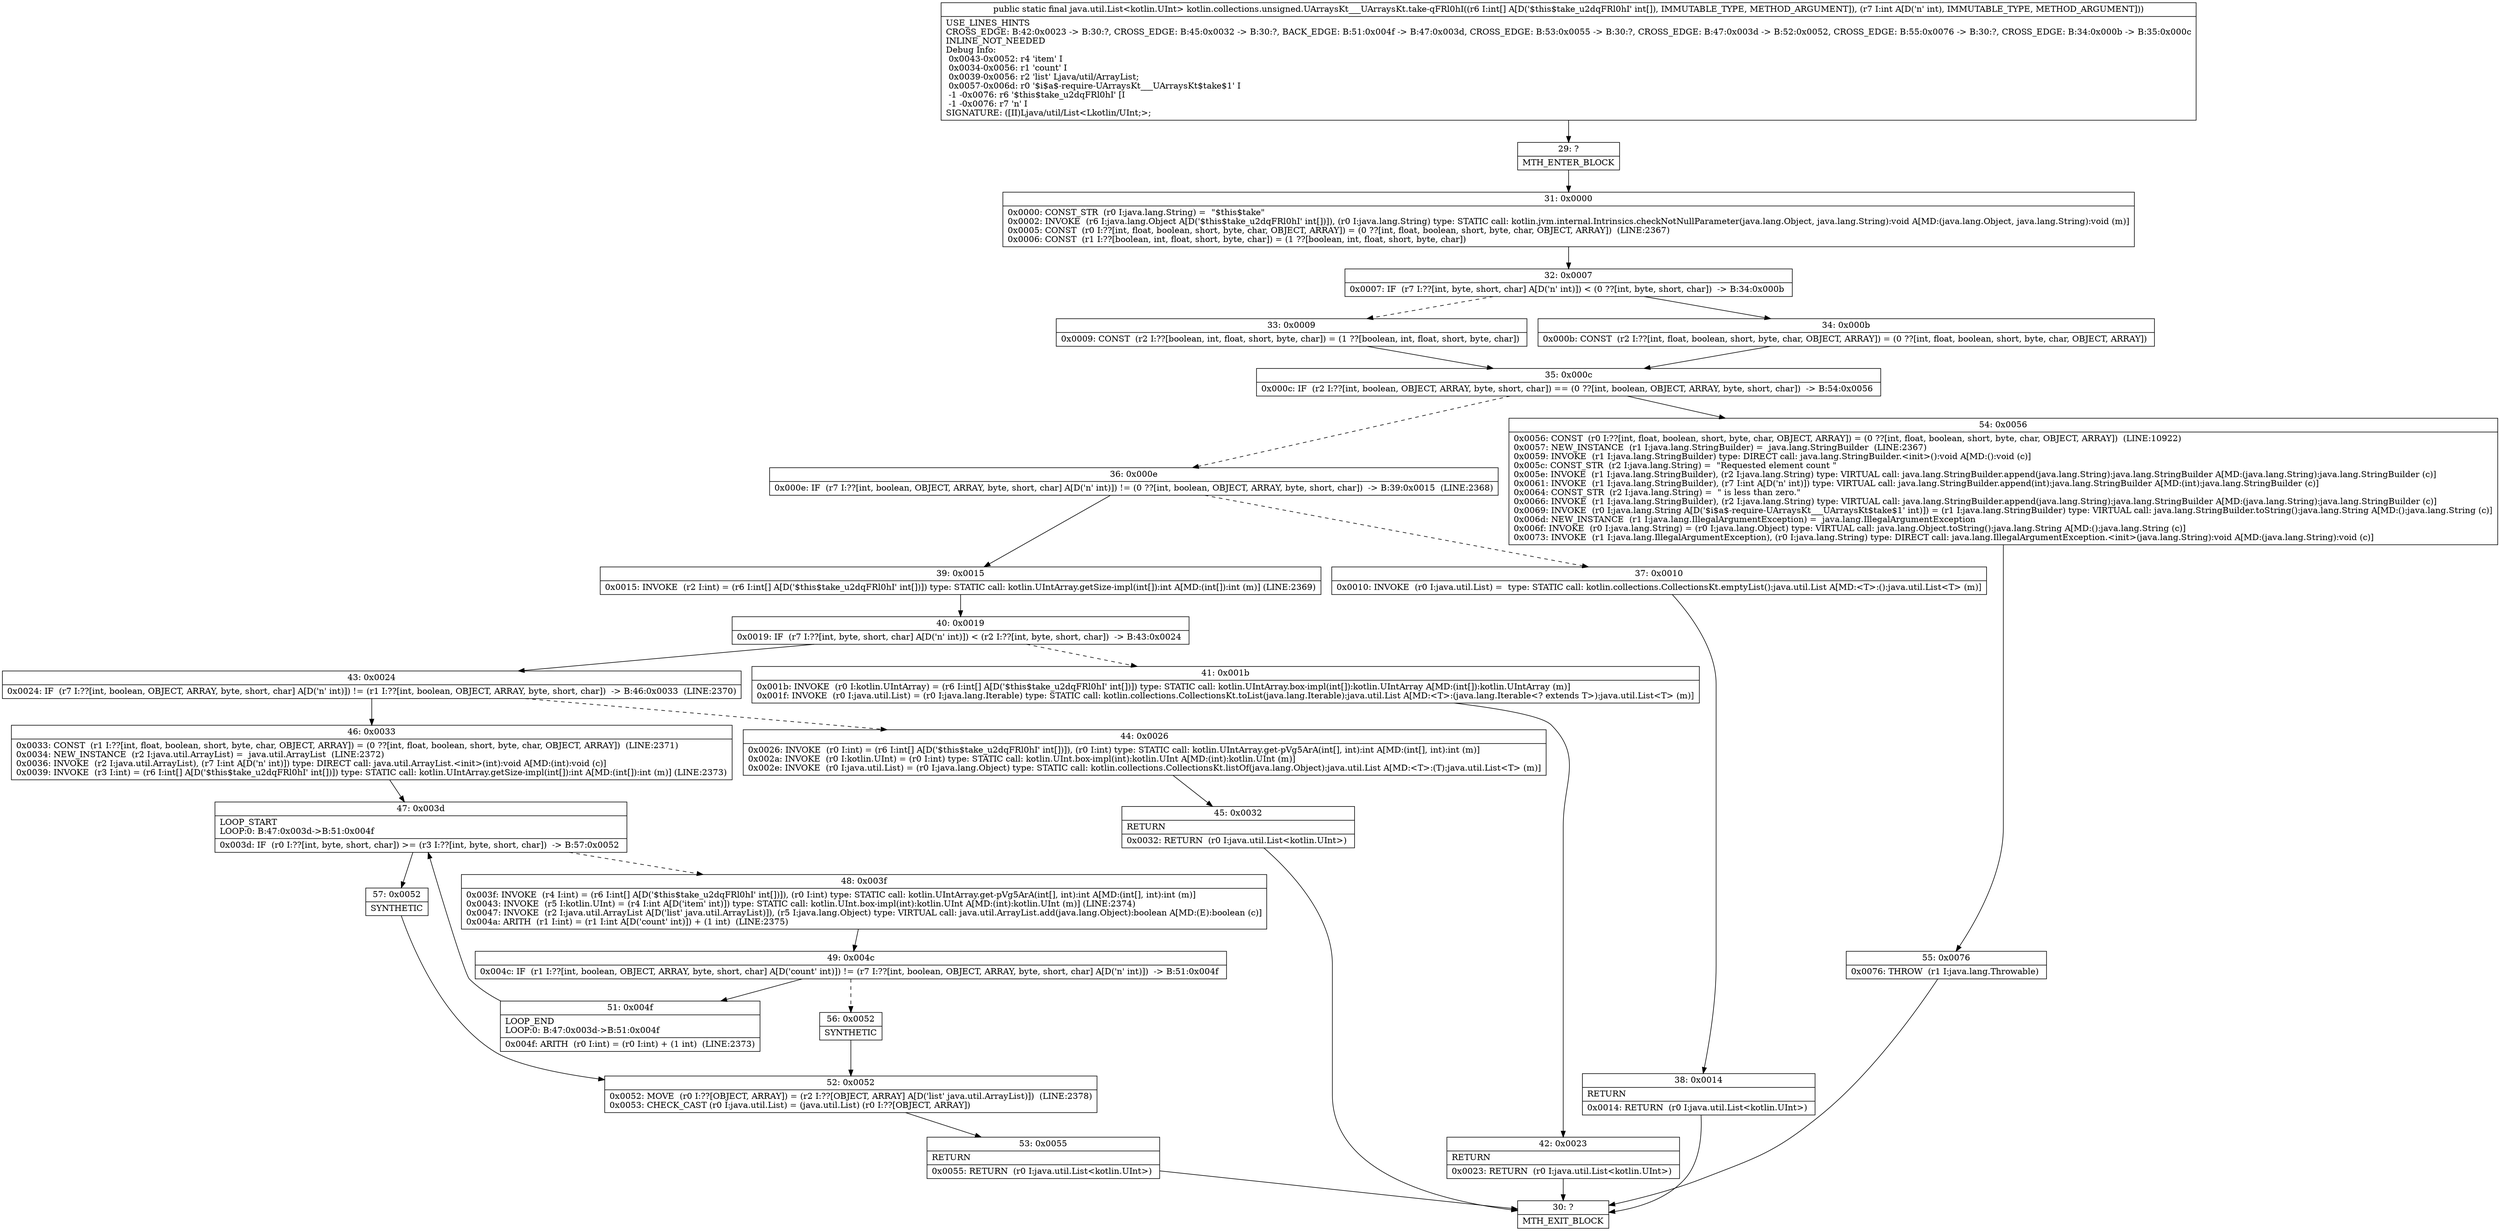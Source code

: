 digraph "CFG forkotlin.collections.unsigned.UArraysKt___UArraysKt.take\-qFRl0hI([II)Ljava\/util\/List;" {
Node_29 [shape=record,label="{29\:\ ?|MTH_ENTER_BLOCK\l}"];
Node_31 [shape=record,label="{31\:\ 0x0000|0x0000: CONST_STR  (r0 I:java.lang.String) =  \"$this$take\" \l0x0002: INVOKE  (r6 I:java.lang.Object A[D('$this$take_u2dqFRl0hI' int[])]), (r0 I:java.lang.String) type: STATIC call: kotlin.jvm.internal.Intrinsics.checkNotNullParameter(java.lang.Object, java.lang.String):void A[MD:(java.lang.Object, java.lang.String):void (m)]\l0x0005: CONST  (r0 I:??[int, float, boolean, short, byte, char, OBJECT, ARRAY]) = (0 ??[int, float, boolean, short, byte, char, OBJECT, ARRAY])  (LINE:2367)\l0x0006: CONST  (r1 I:??[boolean, int, float, short, byte, char]) = (1 ??[boolean, int, float, short, byte, char]) \l}"];
Node_32 [shape=record,label="{32\:\ 0x0007|0x0007: IF  (r7 I:??[int, byte, short, char] A[D('n' int)]) \< (0 ??[int, byte, short, char])  \-\> B:34:0x000b \l}"];
Node_33 [shape=record,label="{33\:\ 0x0009|0x0009: CONST  (r2 I:??[boolean, int, float, short, byte, char]) = (1 ??[boolean, int, float, short, byte, char]) \l}"];
Node_35 [shape=record,label="{35\:\ 0x000c|0x000c: IF  (r2 I:??[int, boolean, OBJECT, ARRAY, byte, short, char]) == (0 ??[int, boolean, OBJECT, ARRAY, byte, short, char])  \-\> B:54:0x0056 \l}"];
Node_36 [shape=record,label="{36\:\ 0x000e|0x000e: IF  (r7 I:??[int, boolean, OBJECT, ARRAY, byte, short, char] A[D('n' int)]) != (0 ??[int, boolean, OBJECT, ARRAY, byte, short, char])  \-\> B:39:0x0015  (LINE:2368)\l}"];
Node_37 [shape=record,label="{37\:\ 0x0010|0x0010: INVOKE  (r0 I:java.util.List) =  type: STATIC call: kotlin.collections.CollectionsKt.emptyList():java.util.List A[MD:\<T\>:():java.util.List\<T\> (m)]\l}"];
Node_38 [shape=record,label="{38\:\ 0x0014|RETURN\l|0x0014: RETURN  (r0 I:java.util.List\<kotlin.UInt\>) \l}"];
Node_30 [shape=record,label="{30\:\ ?|MTH_EXIT_BLOCK\l}"];
Node_39 [shape=record,label="{39\:\ 0x0015|0x0015: INVOKE  (r2 I:int) = (r6 I:int[] A[D('$this$take_u2dqFRl0hI' int[])]) type: STATIC call: kotlin.UIntArray.getSize\-impl(int[]):int A[MD:(int[]):int (m)] (LINE:2369)\l}"];
Node_40 [shape=record,label="{40\:\ 0x0019|0x0019: IF  (r7 I:??[int, byte, short, char] A[D('n' int)]) \< (r2 I:??[int, byte, short, char])  \-\> B:43:0x0024 \l}"];
Node_41 [shape=record,label="{41\:\ 0x001b|0x001b: INVOKE  (r0 I:kotlin.UIntArray) = (r6 I:int[] A[D('$this$take_u2dqFRl0hI' int[])]) type: STATIC call: kotlin.UIntArray.box\-impl(int[]):kotlin.UIntArray A[MD:(int[]):kotlin.UIntArray (m)]\l0x001f: INVOKE  (r0 I:java.util.List) = (r0 I:java.lang.Iterable) type: STATIC call: kotlin.collections.CollectionsKt.toList(java.lang.Iterable):java.util.List A[MD:\<T\>:(java.lang.Iterable\<? extends T\>):java.util.List\<T\> (m)]\l}"];
Node_42 [shape=record,label="{42\:\ 0x0023|RETURN\l|0x0023: RETURN  (r0 I:java.util.List\<kotlin.UInt\>) \l}"];
Node_43 [shape=record,label="{43\:\ 0x0024|0x0024: IF  (r7 I:??[int, boolean, OBJECT, ARRAY, byte, short, char] A[D('n' int)]) != (r1 I:??[int, boolean, OBJECT, ARRAY, byte, short, char])  \-\> B:46:0x0033  (LINE:2370)\l}"];
Node_44 [shape=record,label="{44\:\ 0x0026|0x0026: INVOKE  (r0 I:int) = (r6 I:int[] A[D('$this$take_u2dqFRl0hI' int[])]), (r0 I:int) type: STATIC call: kotlin.UIntArray.get\-pVg5ArA(int[], int):int A[MD:(int[], int):int (m)]\l0x002a: INVOKE  (r0 I:kotlin.UInt) = (r0 I:int) type: STATIC call: kotlin.UInt.box\-impl(int):kotlin.UInt A[MD:(int):kotlin.UInt (m)]\l0x002e: INVOKE  (r0 I:java.util.List) = (r0 I:java.lang.Object) type: STATIC call: kotlin.collections.CollectionsKt.listOf(java.lang.Object):java.util.List A[MD:\<T\>:(T):java.util.List\<T\> (m)]\l}"];
Node_45 [shape=record,label="{45\:\ 0x0032|RETURN\l|0x0032: RETURN  (r0 I:java.util.List\<kotlin.UInt\>) \l}"];
Node_46 [shape=record,label="{46\:\ 0x0033|0x0033: CONST  (r1 I:??[int, float, boolean, short, byte, char, OBJECT, ARRAY]) = (0 ??[int, float, boolean, short, byte, char, OBJECT, ARRAY])  (LINE:2371)\l0x0034: NEW_INSTANCE  (r2 I:java.util.ArrayList) =  java.util.ArrayList  (LINE:2372)\l0x0036: INVOKE  (r2 I:java.util.ArrayList), (r7 I:int A[D('n' int)]) type: DIRECT call: java.util.ArrayList.\<init\>(int):void A[MD:(int):void (c)]\l0x0039: INVOKE  (r3 I:int) = (r6 I:int[] A[D('$this$take_u2dqFRl0hI' int[])]) type: STATIC call: kotlin.UIntArray.getSize\-impl(int[]):int A[MD:(int[]):int (m)] (LINE:2373)\l}"];
Node_47 [shape=record,label="{47\:\ 0x003d|LOOP_START\lLOOP:0: B:47:0x003d\-\>B:51:0x004f\l|0x003d: IF  (r0 I:??[int, byte, short, char]) \>= (r3 I:??[int, byte, short, char])  \-\> B:57:0x0052 \l}"];
Node_48 [shape=record,label="{48\:\ 0x003f|0x003f: INVOKE  (r4 I:int) = (r6 I:int[] A[D('$this$take_u2dqFRl0hI' int[])]), (r0 I:int) type: STATIC call: kotlin.UIntArray.get\-pVg5ArA(int[], int):int A[MD:(int[], int):int (m)]\l0x0043: INVOKE  (r5 I:kotlin.UInt) = (r4 I:int A[D('item' int)]) type: STATIC call: kotlin.UInt.box\-impl(int):kotlin.UInt A[MD:(int):kotlin.UInt (m)] (LINE:2374)\l0x0047: INVOKE  (r2 I:java.util.ArrayList A[D('list' java.util.ArrayList)]), (r5 I:java.lang.Object) type: VIRTUAL call: java.util.ArrayList.add(java.lang.Object):boolean A[MD:(E):boolean (c)]\l0x004a: ARITH  (r1 I:int) = (r1 I:int A[D('count' int)]) + (1 int)  (LINE:2375)\l}"];
Node_49 [shape=record,label="{49\:\ 0x004c|0x004c: IF  (r1 I:??[int, boolean, OBJECT, ARRAY, byte, short, char] A[D('count' int)]) != (r7 I:??[int, boolean, OBJECT, ARRAY, byte, short, char] A[D('n' int)])  \-\> B:51:0x004f \l}"];
Node_51 [shape=record,label="{51\:\ 0x004f|LOOP_END\lLOOP:0: B:47:0x003d\-\>B:51:0x004f\l|0x004f: ARITH  (r0 I:int) = (r0 I:int) + (1 int)  (LINE:2373)\l}"];
Node_56 [shape=record,label="{56\:\ 0x0052|SYNTHETIC\l}"];
Node_52 [shape=record,label="{52\:\ 0x0052|0x0052: MOVE  (r0 I:??[OBJECT, ARRAY]) = (r2 I:??[OBJECT, ARRAY] A[D('list' java.util.ArrayList)])  (LINE:2378)\l0x0053: CHECK_CAST (r0 I:java.util.List) = (java.util.List) (r0 I:??[OBJECT, ARRAY]) \l}"];
Node_53 [shape=record,label="{53\:\ 0x0055|RETURN\l|0x0055: RETURN  (r0 I:java.util.List\<kotlin.UInt\>) \l}"];
Node_57 [shape=record,label="{57\:\ 0x0052|SYNTHETIC\l}"];
Node_54 [shape=record,label="{54\:\ 0x0056|0x0056: CONST  (r0 I:??[int, float, boolean, short, byte, char, OBJECT, ARRAY]) = (0 ??[int, float, boolean, short, byte, char, OBJECT, ARRAY])  (LINE:10922)\l0x0057: NEW_INSTANCE  (r1 I:java.lang.StringBuilder) =  java.lang.StringBuilder  (LINE:2367)\l0x0059: INVOKE  (r1 I:java.lang.StringBuilder) type: DIRECT call: java.lang.StringBuilder.\<init\>():void A[MD:():void (c)]\l0x005c: CONST_STR  (r2 I:java.lang.String) =  \"Requested element count \" \l0x005e: INVOKE  (r1 I:java.lang.StringBuilder), (r2 I:java.lang.String) type: VIRTUAL call: java.lang.StringBuilder.append(java.lang.String):java.lang.StringBuilder A[MD:(java.lang.String):java.lang.StringBuilder (c)]\l0x0061: INVOKE  (r1 I:java.lang.StringBuilder), (r7 I:int A[D('n' int)]) type: VIRTUAL call: java.lang.StringBuilder.append(int):java.lang.StringBuilder A[MD:(int):java.lang.StringBuilder (c)]\l0x0064: CONST_STR  (r2 I:java.lang.String) =  \" is less than zero.\" \l0x0066: INVOKE  (r1 I:java.lang.StringBuilder), (r2 I:java.lang.String) type: VIRTUAL call: java.lang.StringBuilder.append(java.lang.String):java.lang.StringBuilder A[MD:(java.lang.String):java.lang.StringBuilder (c)]\l0x0069: INVOKE  (r0 I:java.lang.String A[D('$i$a$\-require\-UArraysKt___UArraysKt$take$1' int)]) = (r1 I:java.lang.StringBuilder) type: VIRTUAL call: java.lang.StringBuilder.toString():java.lang.String A[MD:():java.lang.String (c)]\l0x006d: NEW_INSTANCE  (r1 I:java.lang.IllegalArgumentException) =  java.lang.IllegalArgumentException \l0x006f: INVOKE  (r0 I:java.lang.String) = (r0 I:java.lang.Object) type: VIRTUAL call: java.lang.Object.toString():java.lang.String A[MD:():java.lang.String (c)]\l0x0073: INVOKE  (r1 I:java.lang.IllegalArgumentException), (r0 I:java.lang.String) type: DIRECT call: java.lang.IllegalArgumentException.\<init\>(java.lang.String):void A[MD:(java.lang.String):void (c)]\l}"];
Node_55 [shape=record,label="{55\:\ 0x0076|0x0076: THROW  (r1 I:java.lang.Throwable) \l}"];
Node_34 [shape=record,label="{34\:\ 0x000b|0x000b: CONST  (r2 I:??[int, float, boolean, short, byte, char, OBJECT, ARRAY]) = (0 ??[int, float, boolean, short, byte, char, OBJECT, ARRAY]) \l}"];
MethodNode[shape=record,label="{public static final java.util.List\<kotlin.UInt\> kotlin.collections.unsigned.UArraysKt___UArraysKt.take\-qFRl0hI((r6 I:int[] A[D('$this$take_u2dqFRl0hI' int[]), IMMUTABLE_TYPE, METHOD_ARGUMENT]), (r7 I:int A[D('n' int), IMMUTABLE_TYPE, METHOD_ARGUMENT]))  | USE_LINES_HINTS\lCROSS_EDGE: B:42:0x0023 \-\> B:30:?, CROSS_EDGE: B:45:0x0032 \-\> B:30:?, BACK_EDGE: B:51:0x004f \-\> B:47:0x003d, CROSS_EDGE: B:53:0x0055 \-\> B:30:?, CROSS_EDGE: B:47:0x003d \-\> B:52:0x0052, CROSS_EDGE: B:55:0x0076 \-\> B:30:?, CROSS_EDGE: B:34:0x000b \-\> B:35:0x000c\lINLINE_NOT_NEEDED\lDebug Info:\l  0x0043\-0x0052: r4 'item' I\l  0x0034\-0x0056: r1 'count' I\l  0x0039\-0x0056: r2 'list' Ljava\/util\/ArrayList;\l  0x0057\-0x006d: r0 '$i$a$\-require\-UArraysKt___UArraysKt$take$1' I\l  \-1 \-0x0076: r6 '$this$take_u2dqFRl0hI' [I\l  \-1 \-0x0076: r7 'n' I\lSIGNATURE: ([II)Ljava\/util\/List\<Lkotlin\/UInt;\>;\l}"];
MethodNode -> Node_29;Node_29 -> Node_31;
Node_31 -> Node_32;
Node_32 -> Node_33[style=dashed];
Node_32 -> Node_34;
Node_33 -> Node_35;
Node_35 -> Node_36[style=dashed];
Node_35 -> Node_54;
Node_36 -> Node_37[style=dashed];
Node_36 -> Node_39;
Node_37 -> Node_38;
Node_38 -> Node_30;
Node_39 -> Node_40;
Node_40 -> Node_41[style=dashed];
Node_40 -> Node_43;
Node_41 -> Node_42;
Node_42 -> Node_30;
Node_43 -> Node_44[style=dashed];
Node_43 -> Node_46;
Node_44 -> Node_45;
Node_45 -> Node_30;
Node_46 -> Node_47;
Node_47 -> Node_48[style=dashed];
Node_47 -> Node_57;
Node_48 -> Node_49;
Node_49 -> Node_51;
Node_49 -> Node_56[style=dashed];
Node_51 -> Node_47;
Node_56 -> Node_52;
Node_52 -> Node_53;
Node_53 -> Node_30;
Node_57 -> Node_52;
Node_54 -> Node_55;
Node_55 -> Node_30;
Node_34 -> Node_35;
}

